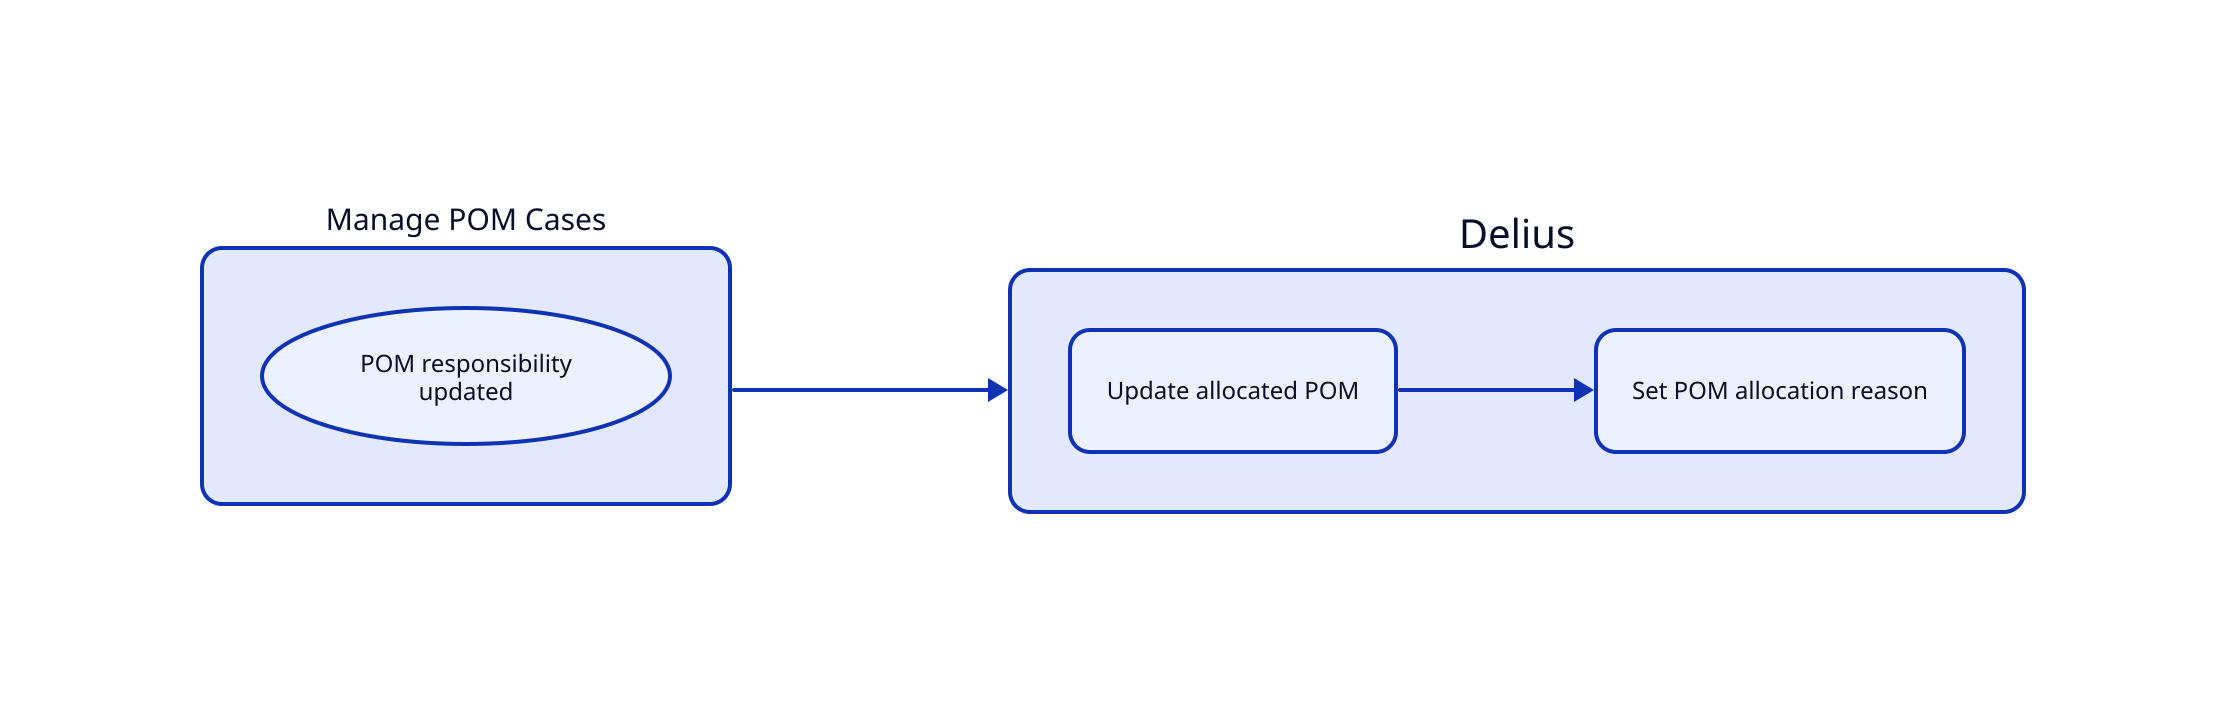 # Manage POM Cases Workflow: Update Delius POM Responsibility

direction: right

style {
  fill: "#ffffff"
}

# What triggers the workflow?
mpc: Manage POM Cases {
     style.font-size: 15
     mpc_responsibility: POM responsibility\nupdated {
         shape: oval
     }
}

# What happens in Delius?
delius: Delius {
    style {
        font-size: 20
    }
    d_allocate_pom: Update allocated POM
    d_allocation_reason: Set POM allocation reason

    d_allocate_pom -> d_allocation_reason
}

mpc -> delius

*.style.border-radius: 10
*.*.style.border-radius: 10
*.*.style.stroke-width: 2
*.*.style.font-size: 12
